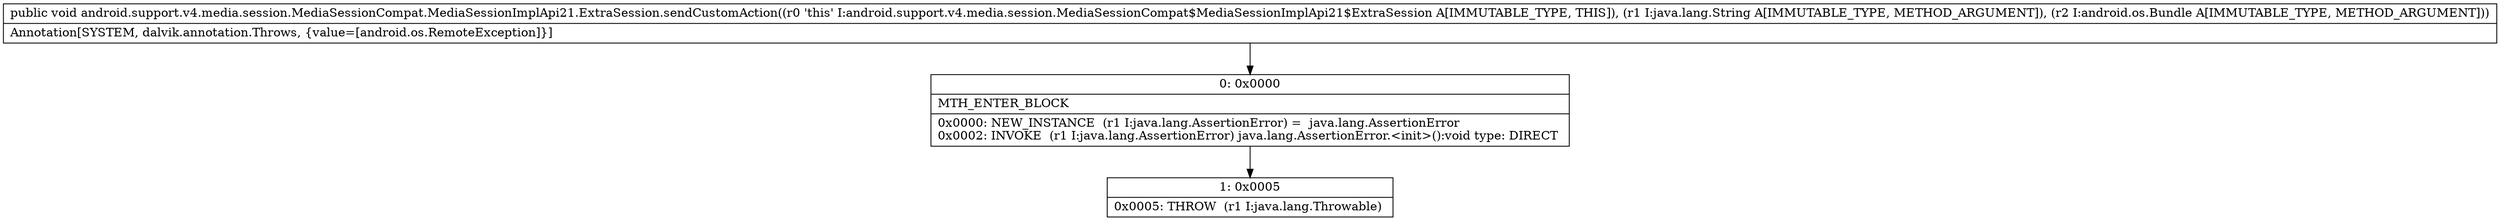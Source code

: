 digraph "CFG forandroid.support.v4.media.session.MediaSessionCompat.MediaSessionImplApi21.ExtraSession.sendCustomAction(Ljava\/lang\/String;Landroid\/os\/Bundle;)V" {
Node_0 [shape=record,label="{0\:\ 0x0000|MTH_ENTER_BLOCK\l|0x0000: NEW_INSTANCE  (r1 I:java.lang.AssertionError) =  java.lang.AssertionError \l0x0002: INVOKE  (r1 I:java.lang.AssertionError) java.lang.AssertionError.\<init\>():void type: DIRECT \l}"];
Node_1 [shape=record,label="{1\:\ 0x0005|0x0005: THROW  (r1 I:java.lang.Throwable) \l}"];
MethodNode[shape=record,label="{public void android.support.v4.media.session.MediaSessionCompat.MediaSessionImplApi21.ExtraSession.sendCustomAction((r0 'this' I:android.support.v4.media.session.MediaSessionCompat$MediaSessionImplApi21$ExtraSession A[IMMUTABLE_TYPE, THIS]), (r1 I:java.lang.String A[IMMUTABLE_TYPE, METHOD_ARGUMENT]), (r2 I:android.os.Bundle A[IMMUTABLE_TYPE, METHOD_ARGUMENT]))  | Annotation[SYSTEM, dalvik.annotation.Throws, \{value=[android.os.RemoteException]\}]\l}"];
MethodNode -> Node_0;
Node_0 -> Node_1;
}

